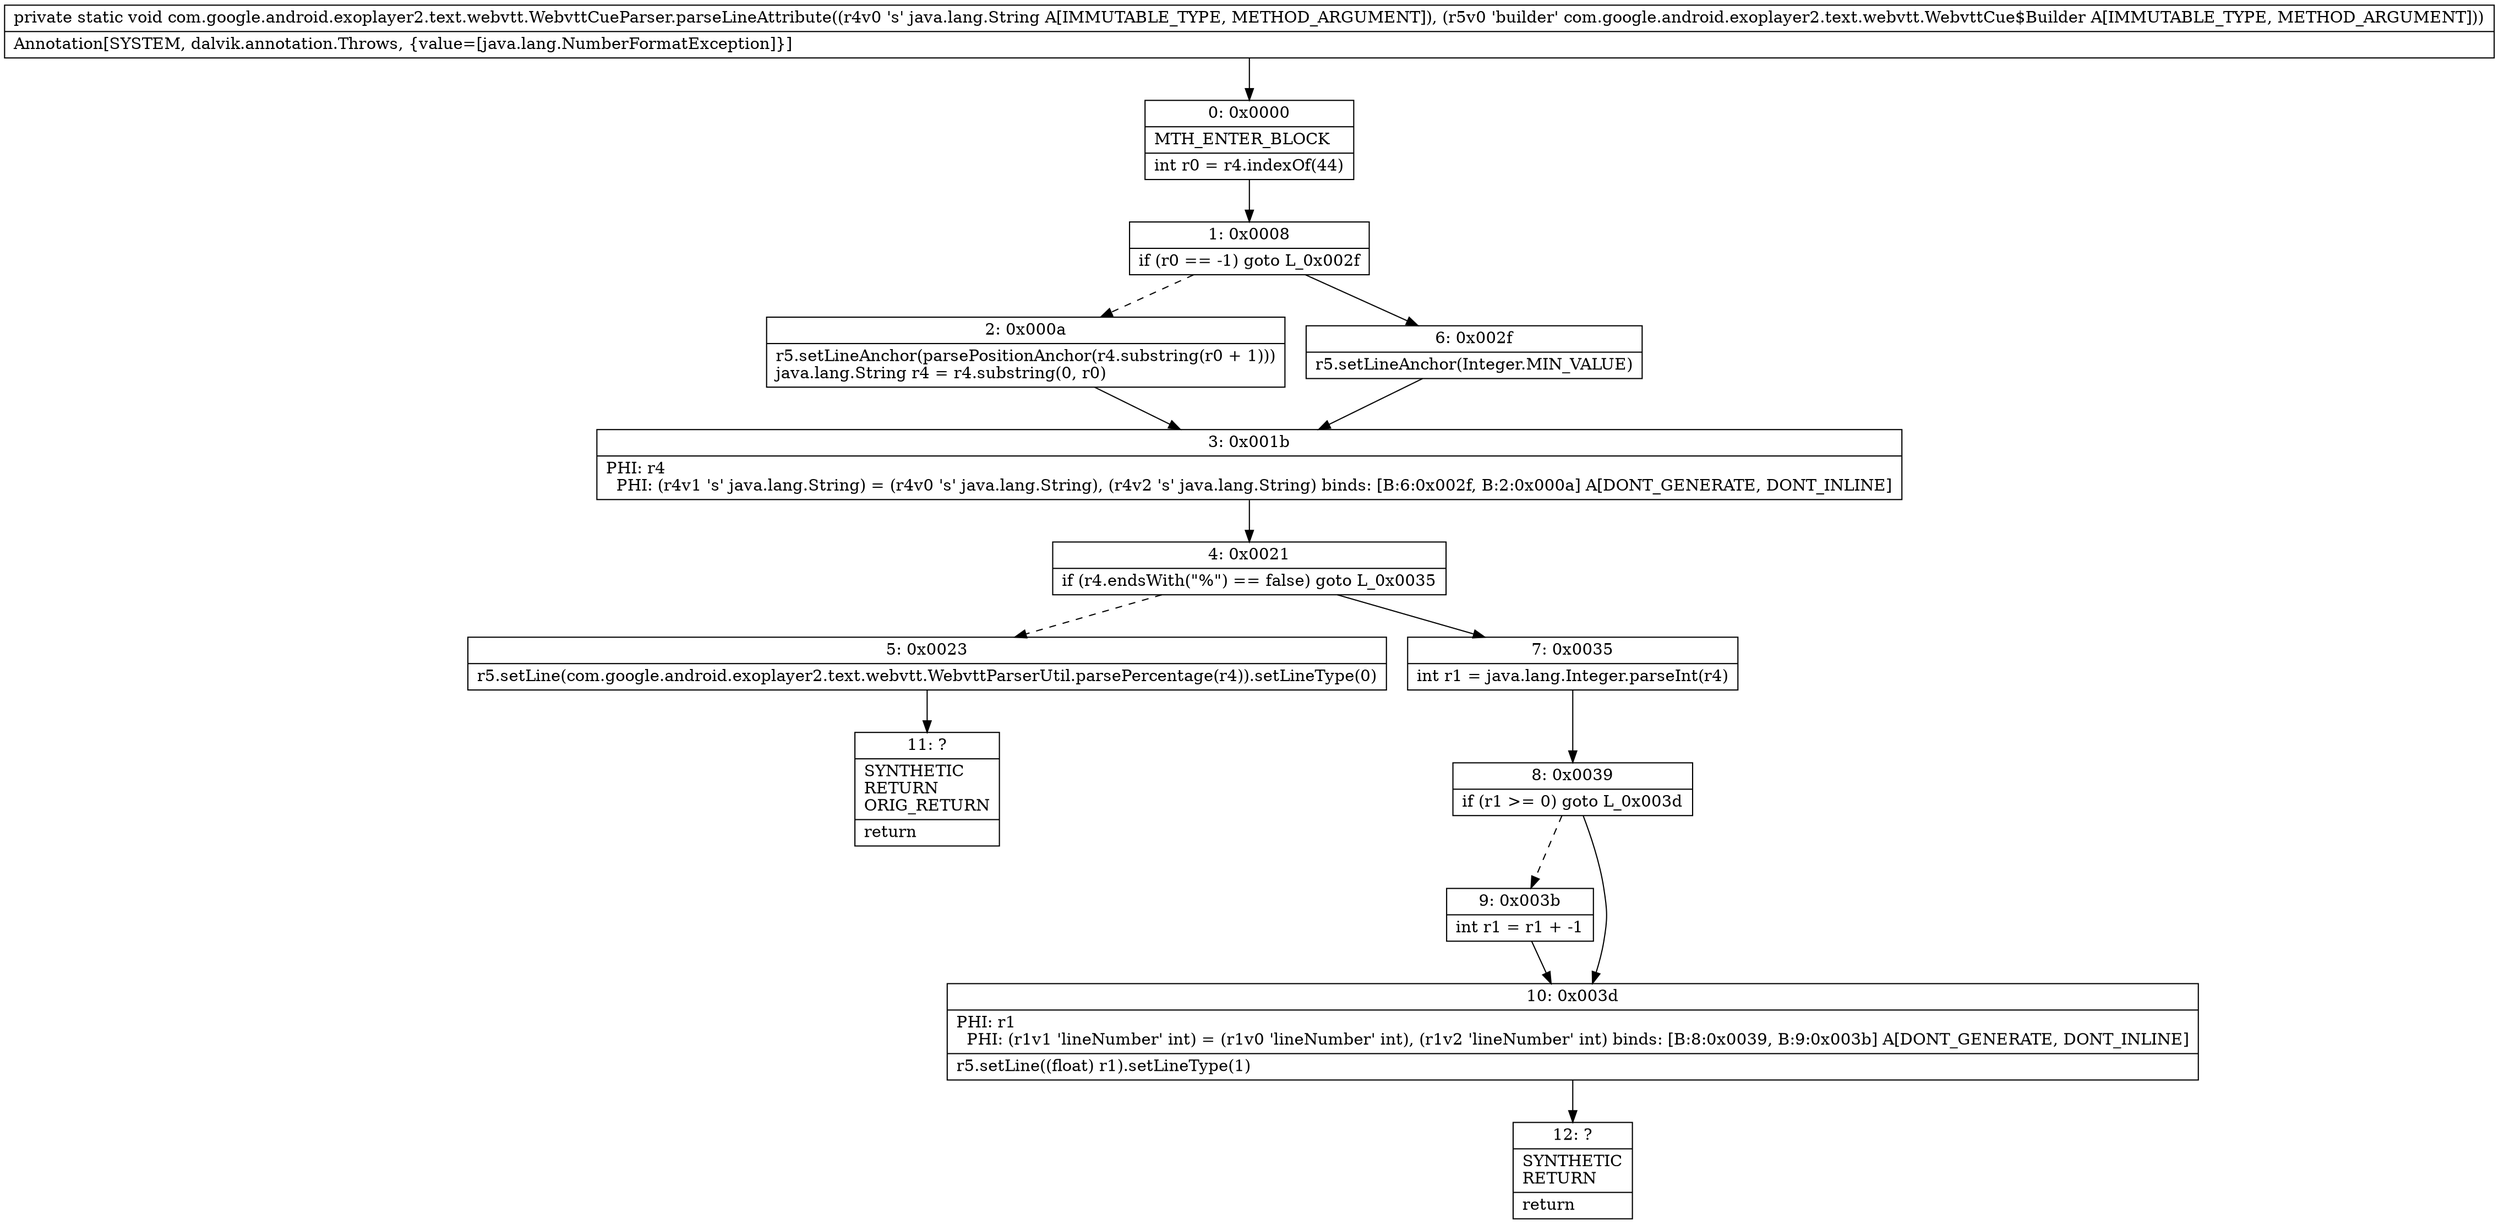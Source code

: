 digraph "CFG forcom.google.android.exoplayer2.text.webvtt.WebvttCueParser.parseLineAttribute(Ljava\/lang\/String;Lcom\/google\/android\/exoplayer2\/text\/webvtt\/WebvttCue$Builder;)V" {
Node_0 [shape=record,label="{0\:\ 0x0000|MTH_ENTER_BLOCK\l|int r0 = r4.indexOf(44)\l}"];
Node_1 [shape=record,label="{1\:\ 0x0008|if (r0 == \-1) goto L_0x002f\l}"];
Node_2 [shape=record,label="{2\:\ 0x000a|r5.setLineAnchor(parsePositionAnchor(r4.substring(r0 + 1)))\ljava.lang.String r4 = r4.substring(0, r0)\l}"];
Node_3 [shape=record,label="{3\:\ 0x001b|PHI: r4 \l  PHI: (r4v1 's' java.lang.String) = (r4v0 's' java.lang.String), (r4v2 's' java.lang.String) binds: [B:6:0x002f, B:2:0x000a] A[DONT_GENERATE, DONT_INLINE]\l}"];
Node_4 [shape=record,label="{4\:\ 0x0021|if (r4.endsWith(\"%\") == false) goto L_0x0035\l}"];
Node_5 [shape=record,label="{5\:\ 0x0023|r5.setLine(com.google.android.exoplayer2.text.webvtt.WebvttParserUtil.parsePercentage(r4)).setLineType(0)\l}"];
Node_6 [shape=record,label="{6\:\ 0x002f|r5.setLineAnchor(Integer.MIN_VALUE)\l}"];
Node_7 [shape=record,label="{7\:\ 0x0035|int r1 = java.lang.Integer.parseInt(r4)\l}"];
Node_8 [shape=record,label="{8\:\ 0x0039|if (r1 \>= 0) goto L_0x003d\l}"];
Node_9 [shape=record,label="{9\:\ 0x003b|int r1 = r1 + \-1\l}"];
Node_10 [shape=record,label="{10\:\ 0x003d|PHI: r1 \l  PHI: (r1v1 'lineNumber' int) = (r1v0 'lineNumber' int), (r1v2 'lineNumber' int) binds: [B:8:0x0039, B:9:0x003b] A[DONT_GENERATE, DONT_INLINE]\l|r5.setLine((float) r1).setLineType(1)\l}"];
Node_11 [shape=record,label="{11\:\ ?|SYNTHETIC\lRETURN\lORIG_RETURN\l|return\l}"];
Node_12 [shape=record,label="{12\:\ ?|SYNTHETIC\lRETURN\l|return\l}"];
MethodNode[shape=record,label="{private static void com.google.android.exoplayer2.text.webvtt.WebvttCueParser.parseLineAttribute((r4v0 's' java.lang.String A[IMMUTABLE_TYPE, METHOD_ARGUMENT]), (r5v0 'builder' com.google.android.exoplayer2.text.webvtt.WebvttCue$Builder A[IMMUTABLE_TYPE, METHOD_ARGUMENT]))  | Annotation[SYSTEM, dalvik.annotation.Throws, \{value=[java.lang.NumberFormatException]\}]\l}"];
MethodNode -> Node_0;
Node_0 -> Node_1;
Node_1 -> Node_2[style=dashed];
Node_1 -> Node_6;
Node_2 -> Node_3;
Node_3 -> Node_4;
Node_4 -> Node_5[style=dashed];
Node_4 -> Node_7;
Node_5 -> Node_11;
Node_6 -> Node_3;
Node_7 -> Node_8;
Node_8 -> Node_9[style=dashed];
Node_8 -> Node_10;
Node_9 -> Node_10;
Node_10 -> Node_12;
}

